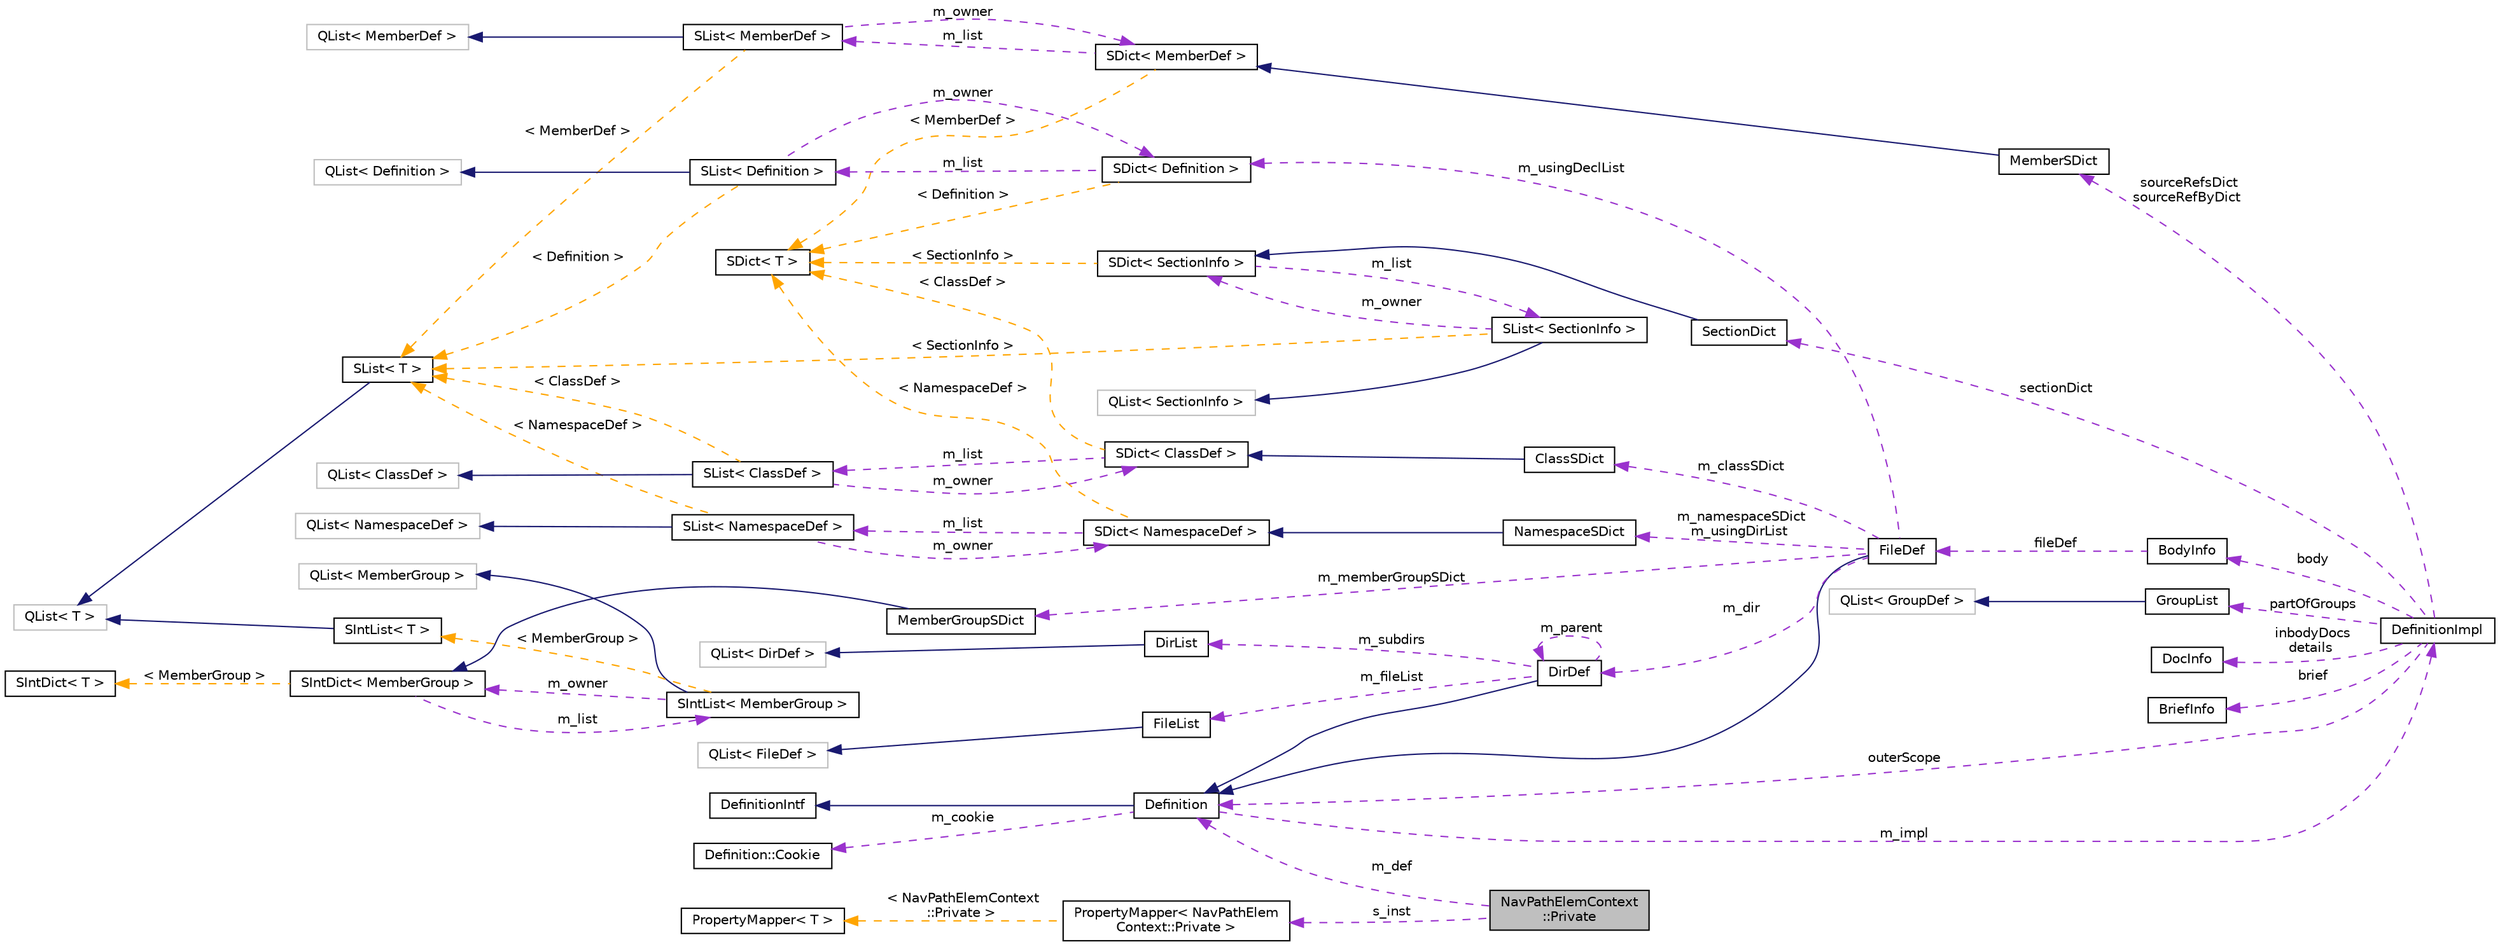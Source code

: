 digraph "NavPathElemContext::Private"
{
 // INTERACTIVE_SVG=YES
  edge [fontname="Helvetica",fontsize="10",labelfontname="Helvetica",labelfontsize="10"];
  node [fontname="Helvetica",fontsize="10",shape=record];
  rankdir="LR";
  Node1 [label="NavPathElemContext\l::Private",height=0.2,width=0.4,color="black", fillcolor="grey75", style="filled", fontcolor="black"];
  Node2 -> Node1 [dir="back",color="darkorchid3",fontsize="10",style="dashed",label=" m_def" ,fontname="Helvetica"];
  Node2 [label="Definition",height=0.2,width=0.4,color="black", fillcolor="white", style="filled",URL="$d5/dcc/class_definition.html",tooltip="The common base class of all entity definitions found in the sources. "];
  Node3 -> Node2 [dir="back",color="midnightblue",fontsize="10",style="solid",fontname="Helvetica"];
  Node3 [label="DefinitionIntf",height=0.2,width=0.4,color="black", fillcolor="white", style="filled",URL="$d9/d4a/class_definition_intf.html",tooltip="Abstract interface for a Definition or DefinitionList. "];
  Node4 -> Node2 [dir="back",color="darkorchid3",fontsize="10",style="dashed",label=" m_cookie" ,fontname="Helvetica"];
  Node4 [label="Definition::Cookie",height=0.2,width=0.4,color="black", fillcolor="white", style="filled",URL="$d1/d2f/struct_definition_1_1_cookie.html"];
  Node5 -> Node2 [dir="back",color="darkorchid3",fontsize="10",style="dashed",label=" m_impl" ,fontname="Helvetica"];
  Node5 [label="DefinitionImpl",height=0.2,width=0.4,color="black", fillcolor="white", style="filled",URL="$d3/ddf/class_definition_impl.html",tooltip="Private data associated with a Symbol Definition object. "];
  Node6 -> Node5 [dir="back",color="darkorchid3",fontsize="10",style="dashed",label=" sectionDict" ,fontname="Helvetica"];
  Node6 [label="SectionDict",height=0.2,width=0.4,color="black", fillcolor="white", style="filled",URL="$de/d9a/class_section_dict.html",tooltip="Unsorted dictionary of SectionInfo objects. "];
  Node7 -> Node6 [dir="back",color="midnightblue",fontsize="10",style="solid",fontname="Helvetica"];
  Node7 [label="SDict\< SectionInfo \>",height=0.2,width=0.4,color="black", fillcolor="white", style="filled",URL="$d1/d50/class_s_dict.html"];
  Node8 -> Node7 [dir="back",color="darkorchid3",fontsize="10",style="dashed",label=" m_list" ,fontname="Helvetica"];
  Node8 [label="SList\< SectionInfo \>",height=0.2,width=0.4,color="black", fillcolor="white", style="filled",URL="$df/dce/class_s_list.html"];
  Node9 -> Node8 [dir="back",color="midnightblue",fontsize="10",style="solid",fontname="Helvetica"];
  Node9 [label="QList\< SectionInfo \>",height=0.2,width=0.4,color="grey75", fillcolor="white", style="filled"];
  Node7 -> Node8 [dir="back",color="darkorchid3",fontsize="10",style="dashed",label=" m_owner" ,fontname="Helvetica"];
  Node10 -> Node8 [dir="back",color="orange",fontsize="10",style="dashed",label=" \< SectionInfo \>" ,fontname="Helvetica"];
  Node10 [label="SList\< T \>",height=0.2,width=0.4,color="black", fillcolor="white", style="filled",URL="$df/dce/class_s_list.html",tooltip="internal wrapper class that redirects compareValues() to the dictionary "];
  Node11 -> Node10 [dir="back",color="midnightblue",fontsize="10",style="solid",fontname="Helvetica"];
  Node11 [label="QList\< T \>",height=0.2,width=0.4,color="grey75", fillcolor="white", style="filled"];
  Node12 -> Node7 [dir="back",color="orange",fontsize="10",style="dashed",label=" \< SectionInfo \>" ,fontname="Helvetica"];
  Node12 [label="SDict\< T \>",height=0.2,width=0.4,color="black", fillcolor="white", style="filled",URL="$d1/d50/class_s_dict.html",tooltip="Ordered dictionary of elements of type T. "];
  Node13 -> Node5 [dir="back",color="darkorchid3",fontsize="10",style="dashed",label=" body" ,fontname="Helvetica"];
  Node13 [label="BodyInfo",height=0.2,width=0.4,color="black", fillcolor="white", style="filled",URL="$db/dab/struct_body_info.html",tooltip="Data associated with description found in the body. "];
  Node14 -> Node13 [dir="back",color="darkorchid3",fontsize="10",style="dashed",label=" fileDef" ,fontname="Helvetica"];
  Node14 [label="FileDef",height=0.2,width=0.4,color="black", fillcolor="white", style="filled",URL="$de/db0/class_file_def.html",tooltip="A model of a file symbol. "];
  Node2 -> Node14 [dir="back",color="midnightblue",fontsize="10",style="solid",fontname="Helvetica"];
  Node15 -> Node14 [dir="back",color="darkorchid3",fontsize="10",style="dashed",label=" m_classSDict" ,fontname="Helvetica"];
  Node15 [label="ClassSDict",height=0.2,width=0.4,color="black", fillcolor="white", style="filled",URL="$d9/d3d/class_class_s_dict.html",tooltip="A sorted dictionary of ClassDef objects. "];
  Node16 -> Node15 [dir="back",color="midnightblue",fontsize="10",style="solid",fontname="Helvetica"];
  Node16 [label="SDict\< ClassDef \>",height=0.2,width=0.4,color="black", fillcolor="white", style="filled",URL="$d1/d50/class_s_dict.html"];
  Node17 -> Node16 [dir="back",color="darkorchid3",fontsize="10",style="dashed",label=" m_list" ,fontname="Helvetica"];
  Node17 [label="SList\< ClassDef \>",height=0.2,width=0.4,color="black", fillcolor="white", style="filled",URL="$df/dce/class_s_list.html"];
  Node18 -> Node17 [dir="back",color="midnightblue",fontsize="10",style="solid",fontname="Helvetica"];
  Node18 [label="QList\< ClassDef \>",height=0.2,width=0.4,color="grey75", fillcolor="white", style="filled"];
  Node16 -> Node17 [dir="back",color="darkorchid3",fontsize="10",style="dashed",label=" m_owner" ,fontname="Helvetica"];
  Node10 -> Node17 [dir="back",color="orange",fontsize="10",style="dashed",label=" \< ClassDef \>" ,fontname="Helvetica"];
  Node12 -> Node16 [dir="back",color="orange",fontsize="10",style="dashed",label=" \< ClassDef \>" ,fontname="Helvetica"];
  Node19 -> Node14 [dir="back",color="darkorchid3",fontsize="10",style="dashed",label=" m_usingDeclList" ,fontname="Helvetica"];
  Node19 [label="SDict\< Definition \>",height=0.2,width=0.4,color="black", fillcolor="white", style="filled",URL="$d1/d50/class_s_dict.html"];
  Node20 -> Node19 [dir="back",color="darkorchid3",fontsize="10",style="dashed",label=" m_list" ,fontname="Helvetica"];
  Node20 [label="SList\< Definition \>",height=0.2,width=0.4,color="black", fillcolor="white", style="filled",URL="$df/dce/class_s_list.html"];
  Node21 -> Node20 [dir="back",color="midnightblue",fontsize="10",style="solid",fontname="Helvetica"];
  Node21 [label="QList\< Definition \>",height=0.2,width=0.4,color="grey75", fillcolor="white", style="filled"];
  Node19 -> Node20 [dir="back",color="darkorchid3",fontsize="10",style="dashed",label=" m_owner" ,fontname="Helvetica"];
  Node10 -> Node20 [dir="back",color="orange",fontsize="10",style="dashed",label=" \< Definition \>" ,fontname="Helvetica"];
  Node12 -> Node19 [dir="back",color="orange",fontsize="10",style="dashed",label=" \< Definition \>" ,fontname="Helvetica"];
  Node22 -> Node14 [dir="back",color="darkorchid3",fontsize="10",style="dashed",label=" m_memberGroupSDict" ,fontname="Helvetica"];
  Node22 [label="MemberGroupSDict",height=0.2,width=0.4,color="black", fillcolor="white", style="filled",URL="$dc/d1e/class_member_group_s_dict.html",tooltip="A sorted dictionary of MemberGroup objects. "];
  Node23 -> Node22 [dir="back",color="midnightblue",fontsize="10",style="solid",fontname="Helvetica"];
  Node23 [label="SIntDict\< MemberGroup \>",height=0.2,width=0.4,color="black", fillcolor="white", style="filled",URL="$d0/d9f/class_s_int_dict.html"];
  Node24 -> Node23 [dir="back",color="darkorchid3",fontsize="10",style="dashed",label=" m_list" ,fontname="Helvetica"];
  Node24 [label="SIntList\< MemberGroup \>",height=0.2,width=0.4,color="black", fillcolor="white", style="filled",URL="$d8/d9a/class_s_int_list.html"];
  Node25 -> Node24 [dir="back",color="midnightblue",fontsize="10",style="solid",fontname="Helvetica"];
  Node25 [label="QList\< MemberGroup \>",height=0.2,width=0.4,color="grey75", fillcolor="white", style="filled"];
  Node23 -> Node24 [dir="back",color="darkorchid3",fontsize="10",style="dashed",label=" m_owner" ,fontname="Helvetica"];
  Node26 -> Node24 [dir="back",color="orange",fontsize="10",style="dashed",label=" \< MemberGroup \>" ,fontname="Helvetica"];
  Node26 [label="SIntList\< T \>",height=0.2,width=0.4,color="black", fillcolor="white", style="filled",URL="$d8/d9a/class_s_int_list.html",tooltip="internal wrapper class that redirects compareValues() to the dictionary "];
  Node11 -> Node26 [dir="back",color="midnightblue",fontsize="10",style="solid",fontname="Helvetica"];
  Node27 -> Node23 [dir="back",color="orange",fontsize="10",style="dashed",label=" \< MemberGroup \>" ,fontname="Helvetica"];
  Node27 [label="SIntDict\< T \>",height=0.2,width=0.4,color="black", fillcolor="white", style="filled",URL="$d0/d9f/class_s_int_dict.html",tooltip="Ordered dictionary of elements of type T. "];
  Node28 -> Node14 [dir="back",color="darkorchid3",fontsize="10",style="dashed",label=" m_dir" ,fontname="Helvetica"];
  Node28 [label="DirDef",height=0.2,width=0.4,color="black", fillcolor="white", style="filled",URL="$d4/dd4/class_dir_def.html",tooltip="A model of a directory symbol. "];
  Node2 -> Node28 [dir="back",color="midnightblue",fontsize="10",style="solid",fontname="Helvetica"];
  Node29 -> Node28 [dir="back",color="darkorchid3",fontsize="10",style="dashed",label=" m_subdirs" ,fontname="Helvetica"];
  Node29 [label="DirList",height=0.2,width=0.4,color="black", fillcolor="white", style="filled",URL="$dc/d2a/class_dir_list.html",tooltip="A list of directories. "];
  Node30 -> Node29 [dir="back",color="midnightblue",fontsize="10",style="solid",fontname="Helvetica"];
  Node30 [label="QList\< DirDef \>",height=0.2,width=0.4,color="grey75", fillcolor="white", style="filled"];
  Node31 -> Node28 [dir="back",color="darkorchid3",fontsize="10",style="dashed",label=" m_fileList" ,fontname="Helvetica"];
  Node31 [label="FileList",height=0.2,width=0.4,color="black", fillcolor="white", style="filled",URL="$d0/d18/class_file_list.html",tooltip="Class representing a list of FileDef objects. "];
  Node32 -> Node31 [dir="back",color="midnightblue",fontsize="10",style="solid",fontname="Helvetica"];
  Node32 [label="QList\< FileDef \>",height=0.2,width=0.4,color="grey75", fillcolor="white", style="filled"];
  Node28 -> Node28 [dir="back",color="darkorchid3",fontsize="10",style="dashed",label=" m_parent" ,fontname="Helvetica"];
  Node33 -> Node14 [dir="back",color="darkorchid3",fontsize="10",style="dashed",label=" m_namespaceSDict\nm_usingDirList" ,fontname="Helvetica"];
  Node33 [label="NamespaceSDict",height=0.2,width=0.4,color="black", fillcolor="white", style="filled",URL="$d4/d8d/class_namespace_s_dict.html",tooltip="A sorted dictionary of NamespaceDef objects. "];
  Node34 -> Node33 [dir="back",color="midnightblue",fontsize="10",style="solid",fontname="Helvetica"];
  Node34 [label="SDict\< NamespaceDef \>",height=0.2,width=0.4,color="black", fillcolor="white", style="filled",URL="$d1/d50/class_s_dict.html"];
  Node35 -> Node34 [dir="back",color="darkorchid3",fontsize="10",style="dashed",label=" m_list" ,fontname="Helvetica"];
  Node35 [label="SList\< NamespaceDef \>",height=0.2,width=0.4,color="black", fillcolor="white", style="filled",URL="$df/dce/class_s_list.html"];
  Node36 -> Node35 [dir="back",color="midnightblue",fontsize="10",style="solid",fontname="Helvetica"];
  Node36 [label="QList\< NamespaceDef \>",height=0.2,width=0.4,color="grey75", fillcolor="white", style="filled"];
  Node34 -> Node35 [dir="back",color="darkorchid3",fontsize="10",style="dashed",label=" m_owner" ,fontname="Helvetica"];
  Node10 -> Node35 [dir="back",color="orange",fontsize="10",style="dashed",label=" \< NamespaceDef \>" ,fontname="Helvetica"];
  Node12 -> Node34 [dir="back",color="orange",fontsize="10",style="dashed",label=" \< NamespaceDef \>" ,fontname="Helvetica"];
  Node37 -> Node5 [dir="back",color="darkorchid3",fontsize="10",style="dashed",label=" sourceRefsDict\nsourceRefByDict" ,fontname="Helvetica"];
  Node37 [label="MemberSDict",height=0.2,width=0.4,color="black", fillcolor="white", style="filled",URL="$d6/dd6/class_member_s_dict.html",tooltip="A sorted dictionary of MemberDef objects. "];
  Node38 -> Node37 [dir="back",color="midnightblue",fontsize="10",style="solid",fontname="Helvetica"];
  Node38 [label="SDict\< MemberDef \>",height=0.2,width=0.4,color="black", fillcolor="white", style="filled",URL="$d1/d50/class_s_dict.html"];
  Node39 -> Node38 [dir="back",color="darkorchid3",fontsize="10",style="dashed",label=" m_list" ,fontname="Helvetica"];
  Node39 [label="SList\< MemberDef \>",height=0.2,width=0.4,color="black", fillcolor="white", style="filled",URL="$df/dce/class_s_list.html"];
  Node40 -> Node39 [dir="back",color="midnightblue",fontsize="10",style="solid",fontname="Helvetica"];
  Node40 [label="QList\< MemberDef \>",height=0.2,width=0.4,color="grey75", fillcolor="white", style="filled"];
  Node38 -> Node39 [dir="back",color="darkorchid3",fontsize="10",style="dashed",label=" m_owner" ,fontname="Helvetica"];
  Node10 -> Node39 [dir="back",color="orange",fontsize="10",style="dashed",label=" \< MemberDef \>" ,fontname="Helvetica"];
  Node12 -> Node38 [dir="back",color="orange",fontsize="10",style="dashed",label=" \< MemberDef \>" ,fontname="Helvetica"];
  Node41 -> Node5 [dir="back",color="darkorchid3",fontsize="10",style="dashed",label=" partOfGroups" ,fontname="Helvetica"];
  Node41 [label="GroupList",height=0.2,width=0.4,color="black", fillcolor="white", style="filled",URL="$d3/d3b/class_group_list.html",tooltip="A list of GroupDef objects. "];
  Node42 -> Node41 [dir="back",color="midnightblue",fontsize="10",style="solid",fontname="Helvetica"];
  Node42 [label="QList\< GroupDef \>",height=0.2,width=0.4,color="grey75", fillcolor="white", style="filled"];
  Node43 -> Node5 [dir="back",color="darkorchid3",fontsize="10",style="dashed",label=" inbodyDocs\ndetails" ,fontname="Helvetica"];
  Node43 [label="DocInfo",height=0.2,width=0.4,color="black", fillcolor="white", style="filled",URL="$d7/dd5/struct_doc_info.html",tooltip="Data associated with a detailed description. "];
  Node44 -> Node5 [dir="back",color="darkorchid3",fontsize="10",style="dashed",label=" brief" ,fontname="Helvetica"];
  Node44 [label="BriefInfo",height=0.2,width=0.4,color="black", fillcolor="white", style="filled",URL="$d0/da7/struct_brief_info.html",tooltip="Data associated with a brief description. "];
  Node2 -> Node5 [dir="back",color="darkorchid3",fontsize="10",style="dashed",label=" outerScope" ,fontname="Helvetica"];
  Node45 -> Node1 [dir="back",color="darkorchid3",fontsize="10",style="dashed",label=" s_inst" ,fontname="Helvetica"];
  Node45 [label="PropertyMapper\< NavPathElem\lContext::Private \>",height=0.2,width=0.4,color="black", fillcolor="white", style="filled",URL="$d1/d80/class_property_mapper.html"];
  Node46 -> Node45 [dir="back",color="orange",fontsize="10",style="dashed",label=" \< NavPathElemContext\l::Private \>" ,fontname="Helvetica"];
  Node46 [label="PropertyMapper\< T \>",height=0.2,width=0.4,color="black", fillcolor="white", style="filled",URL="$d1/d80/class_property_mapper.html",tooltip="Helper class to map a property name to a handler member function. "];
}
